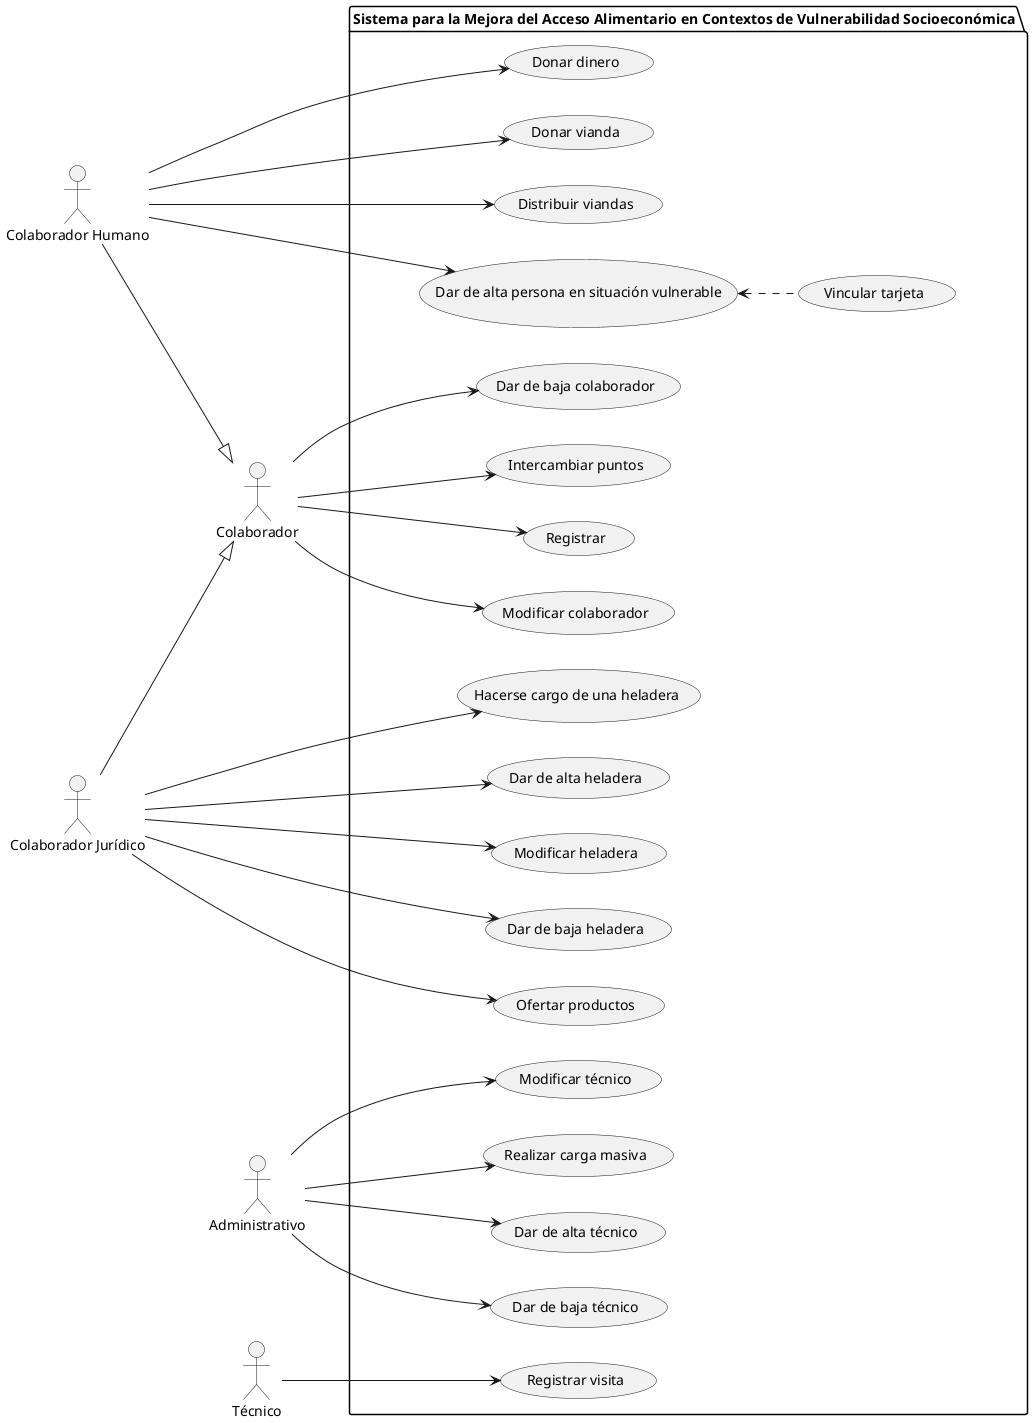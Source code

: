 @startuml sistemaDeViandas
:Colaborador: as colaborador
:Colaborador Humano: as colaboradorHumano
:Colaborador Jurídico: as colaboradorJuridico
:Administrativo: as administrativo
:Técnico: as tecnico

left to right direction
package "Sistema para la Mejora del Acceso Alimentario en Contextos de Vulnerabilidad Socioeconómica" {
    usecase "Registrar" as casoRegistrar

    usecase "Modificar colaborador" as casoModificarColaborador
    usecase "Dar de baja colaborador" as casoDarDeBajaColaborador

    usecase "Donar dinero" as casoDonarDinero
    usecase "Donar vianda" as casoDonarVianda
    usecase "Distribuir viandas" as casoDistribuirViandas

    usecase "Hacerse cargo de una heladera" as casoHacerseCargoDeUnaHeladera

    usecase "Dar de alta heladera" as casoDarDeAltaHeladera
    usecase "Intercambiar puntos" as casoIntercambiarPuntos
    usecase "Modificar heladera" as casoModificarHeladera
    usecase "Dar de baja heladera" as casoDarDeBajaHeladera
    usecase "Ofertar productos" as casoOfertarProductos
    usecase "Dar de alta persona en situación vulnerable" as casoDarDeAltaPersonaEnSituacionVulnerable

    usecase "Dar de alta técnico" as casoDarDeAltaTecnico
    usecase "Dar de baja técnico" as casoDarDeBajaTecnico
    usecase "Modificar técnico" as casoModificarTecnico
    usecase "Realizar carga masiva" as casoCargaMasiva

    usecase "Registrar visita" as casoRegistrarVisita
    usecase "Vincular tarjeta" as casoVincularTarjeta
}

colaborador                  --> casoRegistrar
colaborador                  --> casoModificarColaborador
colaborador                  --> casoDarDeBajaColaborador
colaborador                  --> casoIntercambiarPuntos

colaboradorJuridico          --|> colaborador
colaboradorHumano            --|> colaborador

colaboradorHumano            --> casoDonarDinero
colaboradorHumano            --> casoDonarVianda
colaboradorHumano            --> casoDistribuirViandas
colaboradorHumano            --> casoDarDeAltaPersonaEnSituacionVulnerable

casoDarDeAltaPersonaEnSituacionVulnerable <.. casoVincularTarjeta

colaboradorJuridico          --> casoOfertarProductos
colaboradorJuridico          --> casoHacerseCargoDeUnaHeladera
colaboradorJuridico          --> casoDarDeAltaHeladera
colaboradorJuridico          --> casoModificarHeladera
colaboradorJuridico          --> casoDarDeBajaHeladera

administrativo               --> casoDarDeAltaTecnico
administrativo               --> casoDarDeBajaTecnico
administrativo               --> casoModificarTecnico
administrativo               --> casoCargaMasiva

tecnico                      --> casoRegistrarVisita
@enduml
